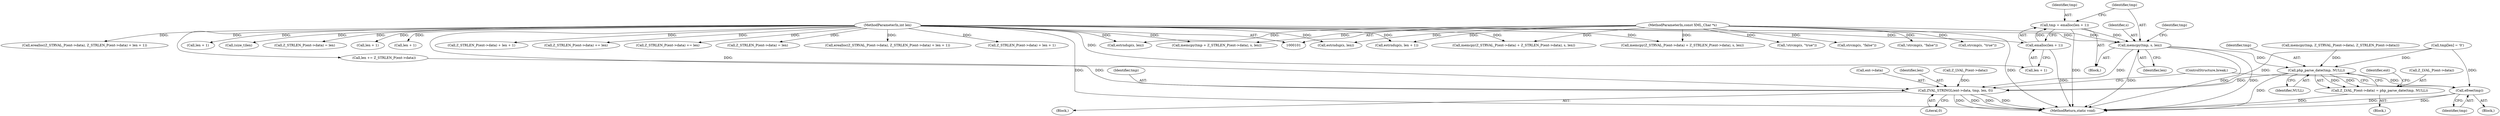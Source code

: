 digraph "0_php-src_426aeb2808955ee3d3f52e0cfb102834cdb836a5?w=1@API" {
"1000437" [label="(Call,memcpy(tmp, s, len))"];
"1000431" [label="(Call,tmp = emalloc(len + 1))"];
"1000433" [label="(Call,emalloc(len + 1))"];
"1000104" [label="(MethodParameterIn,int len)"];
"1000103" [label="(MethodParameterIn,const XML_Char *s)"];
"1000451" [label="(Call,php_parse_date(tmp, NULL))"];
"1000446" [label="(Call,Z_LVAL_P(ent->data) = php_parse_date(tmp, NULL))"];
"1000463" [label="(Call,ZVAL_STRINGL(ent->data, tmp, len, 0))"];
"1000472" [label="(Call,efree(tmp))"];
"1000432" [label="(Identifier,tmp)"];
"1000403" [label="(Call,memcpy(tmp + Z_STRLEN_P(ent->data), s, len))"];
"1000234" [label="(Call,len + 1)"];
"1000472" [label="(Call,efree(tmp))"];
"1000318" [label="(Call,!strcmp(s, \"true\"))"];
"1000389" [label="(Call,(size_t)len)"];
"1000458" [label="(Identifier,ent)"];
"1000433" [label="(Call,emalloc(len + 1))"];
"1000452" [label="(Identifier,tmp)"];
"1000305" [label="(Call,estrndup(s, len))"];
"1000467" [label="(Identifier,tmp)"];
"1000430" [label="(Block,)"];
"1000451" [label="(Call,php_parse_date(tmp, NULL))"];
"1000443" [label="(Identifier,tmp)"];
"1000462" [label="(Block,)"];
"1000294" [label="(Call,Z_STRLEN_P(ent->data) = len)"];
"1000446" [label="(Call,Z_LVAL_P(ent->data) = php_parse_date(tmp, NULL))"];
"1000440" [label="(Identifier,len)"];
"1000370" [label="(Block,)"];
"1000180" [label="(Call,len + 1)"];
"1000254" [label="(Call,len + 1)"];
"1000412" [label="(Call,len += Z_STRLEN_P(ent->data))"];
"1000232" [label="(Call,estrndup(s, len + 1))"];
"1000175" [label="(Call,Z_STRLEN_P(ent->data) + len + 1)"];
"1000332" [label="(Call,strcmp(s, \"false\"))"];
"1000474" [label="(ControlStructure,break;)"];
"1000195" [label="(Call,Z_STRLEN_P(ent->data) += len)"];
"1000269" [label="(Call,Z_STRLEN_P(ent->data) += len)"];
"1000393" [label="(Call,memcpy(tmp, Z_STRVAL_P(ent->data), Z_STRLEN_P(ent->data)))"];
"1000157" [label="(Call,Z_STRLEN_P(ent->data) = len)"];
"1000438" [label="(Identifier,tmp)"];
"1000431" [label="(Call,tmp = emalloc(len + 1))"];
"1000441" [label="(Call,tmp[len] = '\0')"];
"1000257" [label="(Call,memcpy(Z_STRVAL_P(ent->data) + Z_STRLEN_P(ent->data), s, len))"];
"1000170" [label="(Call,erealloc(Z_STRVAL_P(ent->data), Z_STRLEN_P(ent->data) + len + 1))"];
"1000464" [label="(Call,ent->data)"];
"1000463" [label="(Call,ZVAL_STRINGL(ent->data, tmp, len, 0))"];
"1000249" [label="(Call,Z_STRLEN_P(ent->data) + len + 1)"];
"1000331" [label="(Call,!strcmp(s, \"false\"))"];
"1000453" [label="(Identifier,NULL)"];
"1000104" [label="(MethodParameterIn,int len)"];
"1000477" [label="(MethodReturn,static void)"];
"1000469" [label="(Literal,0)"];
"1000468" [label="(Identifier,len)"];
"1000183" [label="(Call,memcpy(Z_STRVAL_P(ent->data) + Z_STRLEN_P(ent->data), s, len))"];
"1000437" [label="(Call,memcpy(tmp, s, len))"];
"1000319" [label="(Call,strcmp(s, \"true\"))"];
"1000473" [label="(Identifier,tmp)"];
"1000434" [label="(Call,len + 1)"];
"1000439" [label="(Identifier,s)"];
"1000471" [label="(Block,)"];
"1000154" [label="(Call,estrndup(s, len))"];
"1000103" [label="(MethodParameterIn,const XML_Char *s)"];
"1000244" [label="(Call,erealloc(Z_STRVAL_P(ent->data), Z_STRLEN_P(ent->data) + len + 1))"];
"1000456" [label="(Call,Z_LVAL_P(ent->data))"];
"1000447" [label="(Call,Z_LVAL_P(ent->data))"];
"1000437" -> "1000430"  [label="AST: "];
"1000437" -> "1000440"  [label="CFG: "];
"1000438" -> "1000437"  [label="AST: "];
"1000439" -> "1000437"  [label="AST: "];
"1000440" -> "1000437"  [label="AST: "];
"1000443" -> "1000437"  [label="CFG: "];
"1000437" -> "1000477"  [label="DDG: "];
"1000437" -> "1000477"  [label="DDG: "];
"1000437" -> "1000477"  [label="DDG: "];
"1000431" -> "1000437"  [label="DDG: "];
"1000103" -> "1000437"  [label="DDG: "];
"1000104" -> "1000437"  [label="DDG: "];
"1000437" -> "1000451"  [label="DDG: "];
"1000437" -> "1000463"  [label="DDG: "];
"1000431" -> "1000430"  [label="AST: "];
"1000431" -> "1000433"  [label="CFG: "];
"1000432" -> "1000431"  [label="AST: "];
"1000433" -> "1000431"  [label="AST: "];
"1000438" -> "1000431"  [label="CFG: "];
"1000431" -> "1000477"  [label="DDG: "];
"1000433" -> "1000431"  [label="DDG: "];
"1000433" -> "1000434"  [label="CFG: "];
"1000434" -> "1000433"  [label="AST: "];
"1000433" -> "1000477"  [label="DDG: "];
"1000104" -> "1000433"  [label="DDG: "];
"1000104" -> "1000101"  [label="AST: "];
"1000104" -> "1000477"  [label="DDG: "];
"1000104" -> "1000154"  [label="DDG: "];
"1000104" -> "1000157"  [label="DDG: "];
"1000104" -> "1000170"  [label="DDG: "];
"1000104" -> "1000175"  [label="DDG: "];
"1000104" -> "1000180"  [label="DDG: "];
"1000104" -> "1000183"  [label="DDG: "];
"1000104" -> "1000195"  [label="DDG: "];
"1000104" -> "1000232"  [label="DDG: "];
"1000104" -> "1000234"  [label="DDG: "];
"1000104" -> "1000244"  [label="DDG: "];
"1000104" -> "1000249"  [label="DDG: "];
"1000104" -> "1000254"  [label="DDG: "];
"1000104" -> "1000257"  [label="DDG: "];
"1000104" -> "1000269"  [label="DDG: "];
"1000104" -> "1000294"  [label="DDG: "];
"1000104" -> "1000305"  [label="DDG: "];
"1000104" -> "1000389"  [label="DDG: "];
"1000104" -> "1000403"  [label="DDG: "];
"1000104" -> "1000412"  [label="DDG: "];
"1000104" -> "1000434"  [label="DDG: "];
"1000104" -> "1000463"  [label="DDG: "];
"1000103" -> "1000101"  [label="AST: "];
"1000103" -> "1000477"  [label="DDG: "];
"1000103" -> "1000154"  [label="DDG: "];
"1000103" -> "1000183"  [label="DDG: "];
"1000103" -> "1000232"  [label="DDG: "];
"1000103" -> "1000257"  [label="DDG: "];
"1000103" -> "1000305"  [label="DDG: "];
"1000103" -> "1000318"  [label="DDG: "];
"1000103" -> "1000319"  [label="DDG: "];
"1000103" -> "1000331"  [label="DDG: "];
"1000103" -> "1000332"  [label="DDG: "];
"1000103" -> "1000403"  [label="DDG: "];
"1000451" -> "1000446"  [label="AST: "];
"1000451" -> "1000453"  [label="CFG: "];
"1000452" -> "1000451"  [label="AST: "];
"1000453" -> "1000451"  [label="AST: "];
"1000446" -> "1000451"  [label="CFG: "];
"1000451" -> "1000477"  [label="DDG: "];
"1000451" -> "1000446"  [label="DDG: "];
"1000451" -> "1000446"  [label="DDG: "];
"1000441" -> "1000451"  [label="DDG: "];
"1000393" -> "1000451"  [label="DDG: "];
"1000451" -> "1000463"  [label="DDG: "];
"1000451" -> "1000472"  [label="DDG: "];
"1000446" -> "1000370"  [label="AST: "];
"1000447" -> "1000446"  [label="AST: "];
"1000458" -> "1000446"  [label="CFG: "];
"1000446" -> "1000477"  [label="DDG: "];
"1000463" -> "1000462"  [label="AST: "];
"1000463" -> "1000469"  [label="CFG: "];
"1000464" -> "1000463"  [label="AST: "];
"1000467" -> "1000463"  [label="AST: "];
"1000468" -> "1000463"  [label="AST: "];
"1000469" -> "1000463"  [label="AST: "];
"1000474" -> "1000463"  [label="CFG: "];
"1000463" -> "1000477"  [label="DDG: "];
"1000463" -> "1000477"  [label="DDG: "];
"1000463" -> "1000477"  [label="DDG: "];
"1000463" -> "1000477"  [label="DDG: "];
"1000456" -> "1000463"  [label="DDG: "];
"1000441" -> "1000463"  [label="DDG: "];
"1000412" -> "1000463"  [label="DDG: "];
"1000472" -> "1000471"  [label="AST: "];
"1000472" -> "1000473"  [label="CFG: "];
"1000473" -> "1000472"  [label="AST: "];
"1000474" -> "1000472"  [label="CFG: "];
"1000472" -> "1000477"  [label="DDG: "];
"1000472" -> "1000477"  [label="DDG: "];
"1000441" -> "1000472"  [label="DDG: "];
}
